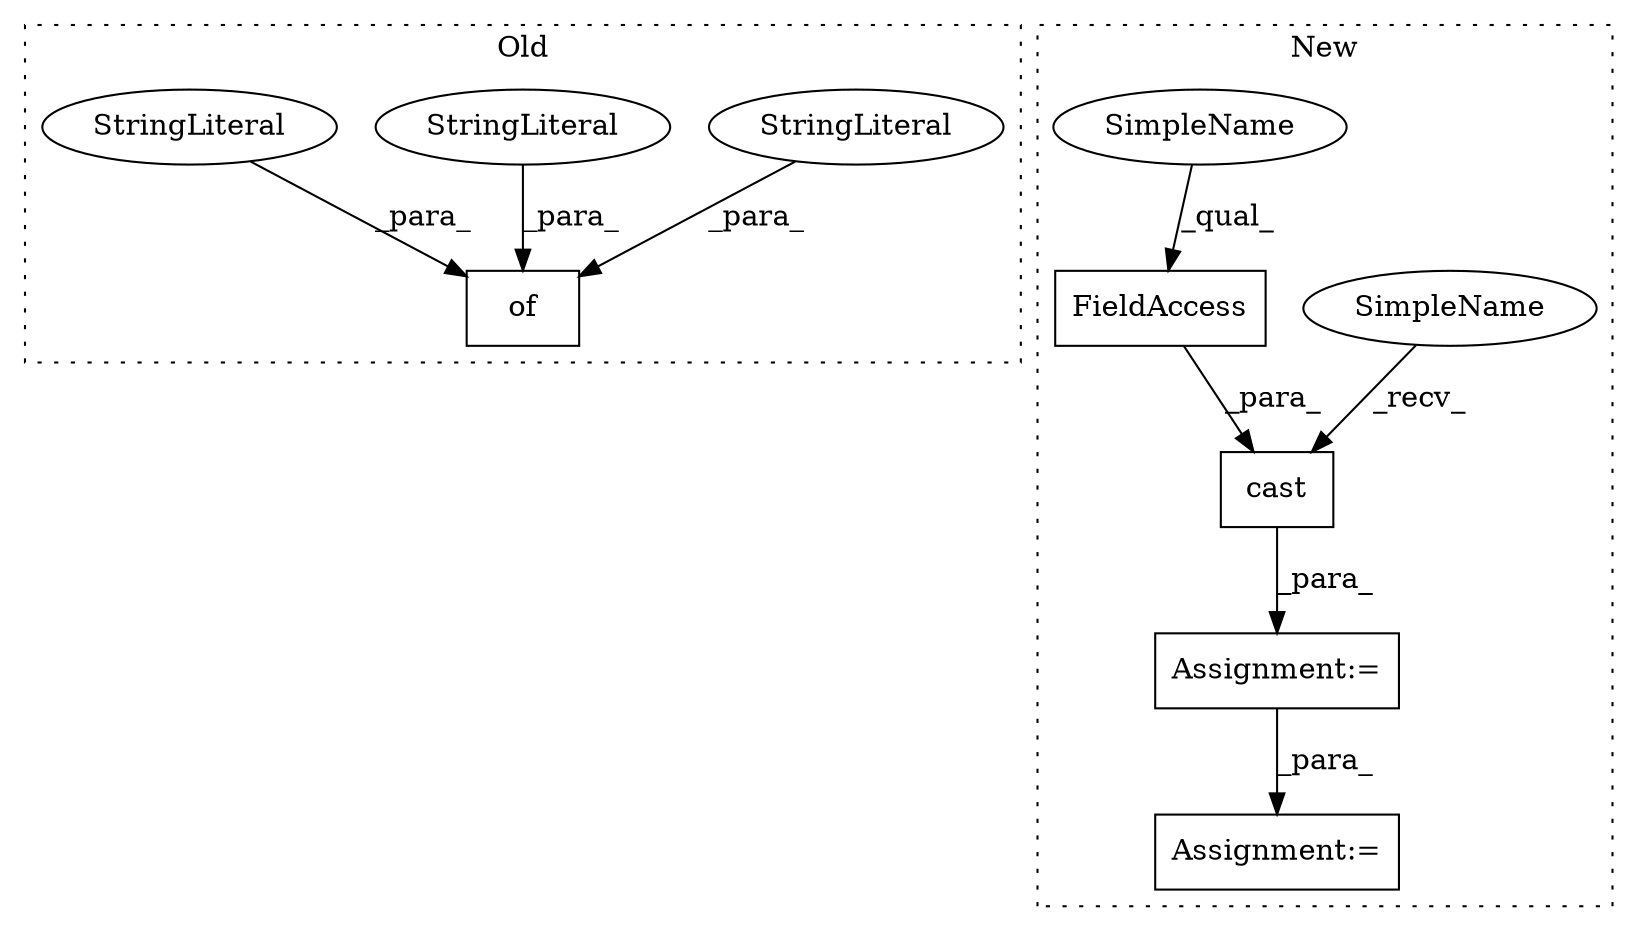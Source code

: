 digraph G {
subgraph cluster0 {
1 [label="of" a="32" s="4908,5006" l="3,1" shape="box"];
4 [label="StringLiteral" a="45" s="4911" l="13" shape="ellipse"];
5 [label="StringLiteral" a="45" s="4937" l="6" shape="ellipse"];
6 [label="StringLiteral" a="45" s="4949" l="13" shape="ellipse"];
label = "Old";
style="dotted";
}
subgraph cluster1 {
2 [label="cast" a="32" s="4927,4965" l="5,1" shape="box"];
3 [label="FieldAccess" a="22" s="4947" l="18" shape="box"];
7 [label="Assignment:=" a="7" s="4915" l="1" shape="box"];
8 [label="Assignment:=" a="7" s="4980" l="1" shape="box"];
9 [label="SimpleName" a="42" s="4916" l="10" shape="ellipse"];
10 [label="SimpleName" a="42" s="4947" l="10" shape="ellipse"];
label = "New";
style="dotted";
}
2 -> 7 [label="_para_"];
3 -> 2 [label="_para_"];
4 -> 1 [label="_para_"];
5 -> 1 [label="_para_"];
6 -> 1 [label="_para_"];
7 -> 8 [label="_para_"];
9 -> 2 [label="_recv_"];
10 -> 3 [label="_qual_"];
}